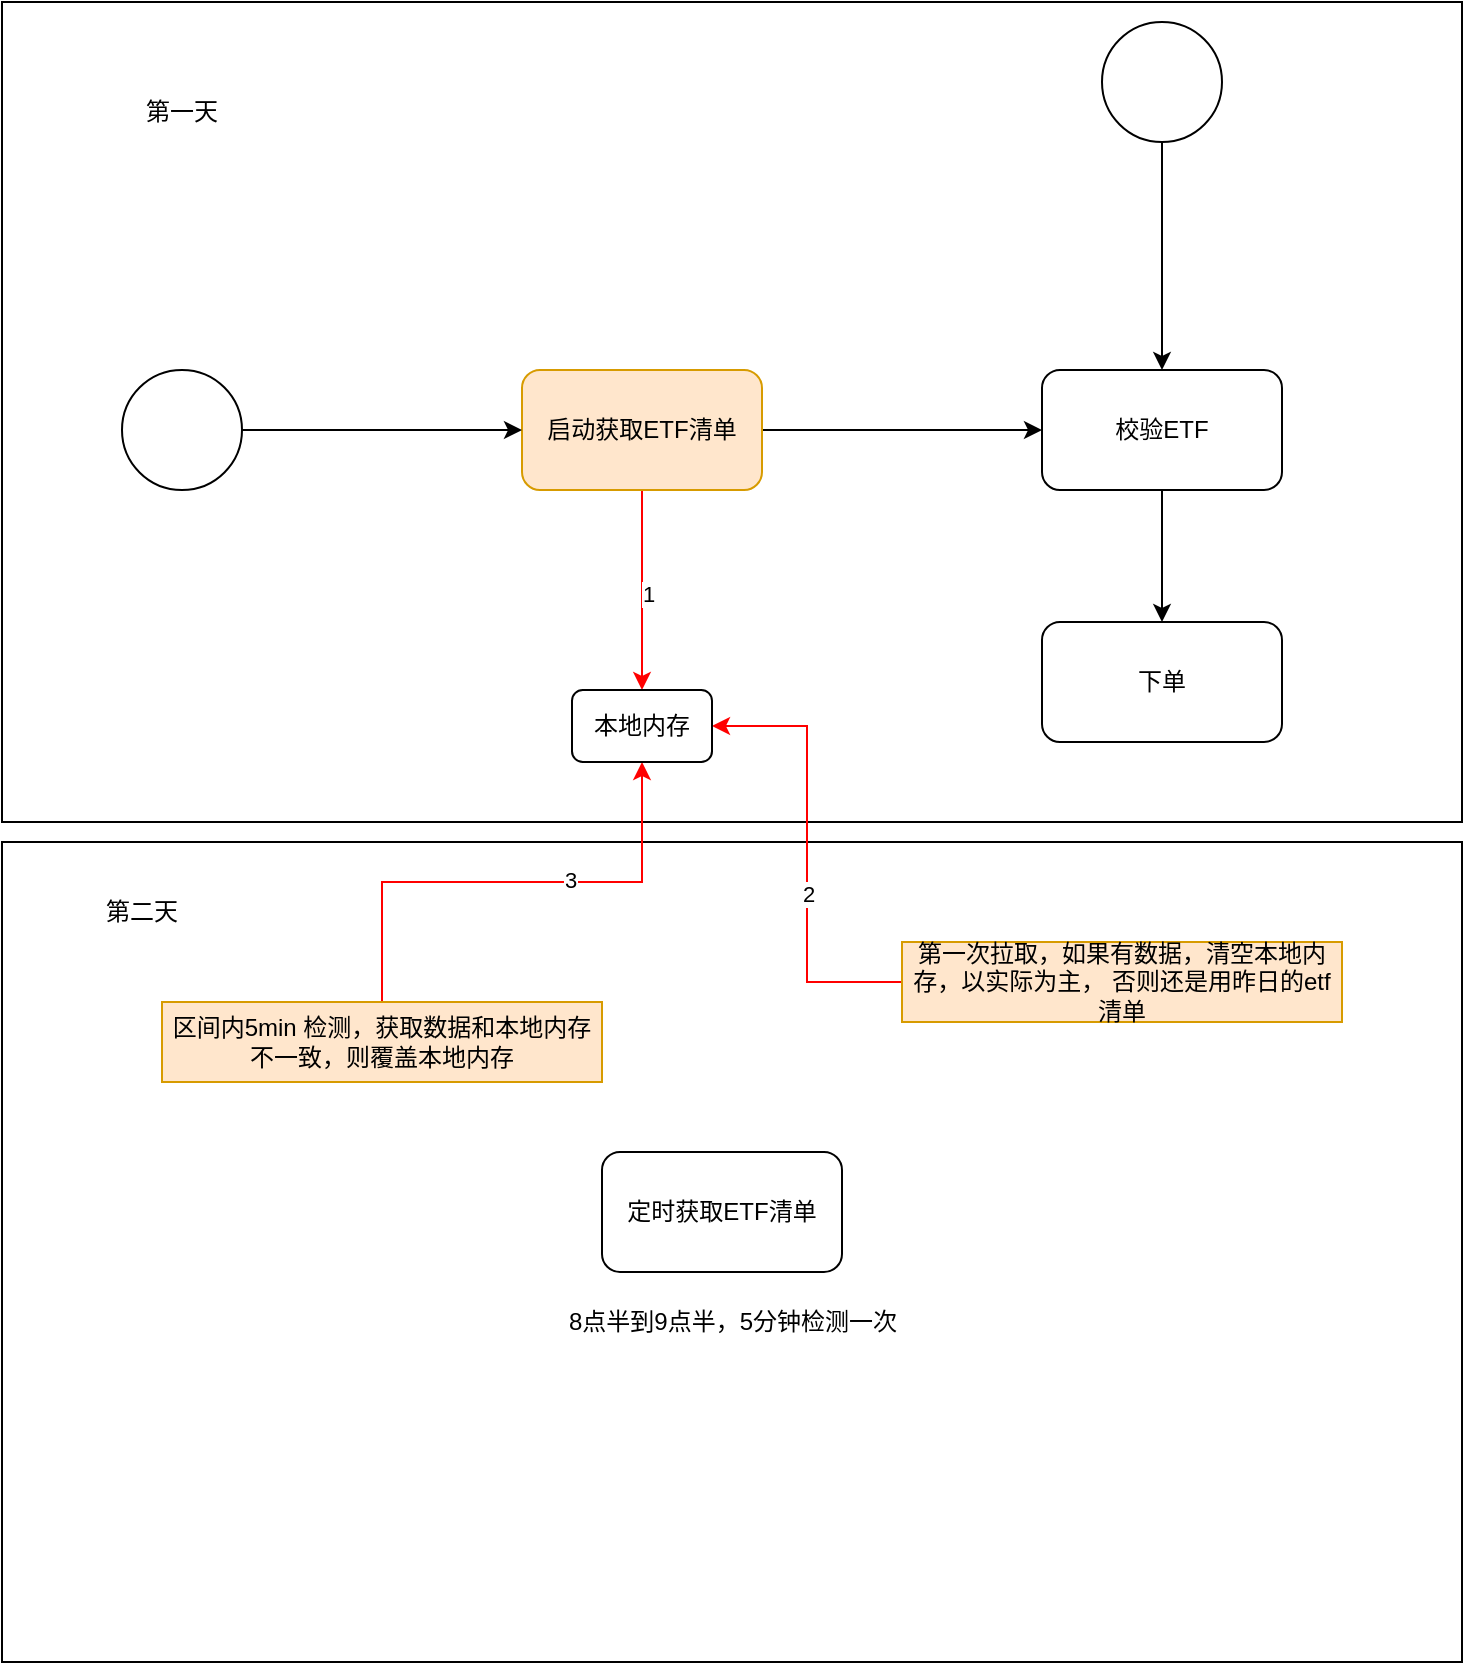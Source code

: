 <mxfile version="26.1.1">
  <diagram name="第 1 页" id="V3nvNkLw-sUNxJkZc5XZ">
    <mxGraphModel dx="1434" dy="833" grid="1" gridSize="10" guides="1" tooltips="1" connect="1" arrows="1" fold="1" page="1" pageScale="1" pageWidth="1169" pageHeight="827" math="0" shadow="0">
      <root>
        <mxCell id="0" />
        <mxCell id="1" parent="0" />
        <mxCell id="VIO2naygKmXkEl6lmRrt-22" value="" style="rounded=0;whiteSpace=wrap;html=1;" vertex="1" parent="1">
          <mxGeometry x="250" y="490" width="730" height="410" as="geometry" />
        </mxCell>
        <mxCell id="VIO2naygKmXkEl6lmRrt-20" value="√=" style="rounded=0;whiteSpace=wrap;html=1;" vertex="1" parent="1">
          <mxGeometry x="250" y="70" width="730" height="410" as="geometry" />
        </mxCell>
        <mxCell id="VIO2naygKmXkEl6lmRrt-1" value="定时获取ETF清单" style="rounded=1;whiteSpace=wrap;html=1;direction=west;" vertex="1" parent="1">
          <mxGeometry x="550" y="645" width="120" height="60" as="geometry" />
        </mxCell>
        <mxCell id="VIO2naygKmXkEl6lmRrt-4" value="8点半到9点半，5分钟检测一次" style="text;html=1;align=center;verticalAlign=middle;resizable=0;points=[];autosize=1;strokeColor=none;fillColor=none;" vertex="1" parent="1">
          <mxGeometry x="520" y="715" width="190" height="30" as="geometry" />
        </mxCell>
        <mxCell id="VIO2naygKmXkEl6lmRrt-11" style="edgeStyle=orthogonalEdgeStyle;rounded=0;orthogonalLoop=1;jettySize=auto;html=1;exitX=0.5;exitY=1;exitDx=0;exitDy=0;" edge="1" parent="1" source="VIO2naygKmXkEl6lmRrt-5" target="VIO2naygKmXkEl6lmRrt-7">
          <mxGeometry relative="1" as="geometry" />
        </mxCell>
        <mxCell id="VIO2naygKmXkEl6lmRrt-5" value="校验ETF" style="whiteSpace=wrap;html=1;rounded=1;" vertex="1" parent="1">
          <mxGeometry x="770" y="254" width="120" height="60" as="geometry" />
        </mxCell>
        <mxCell id="VIO2naygKmXkEl6lmRrt-7" value="下单" style="whiteSpace=wrap;html=1;rounded=1;" vertex="1" parent="1">
          <mxGeometry x="770" y="380" width="120" height="60" as="geometry" />
        </mxCell>
        <mxCell id="VIO2naygKmXkEl6lmRrt-10" style="edgeStyle=orthogonalEdgeStyle;rounded=0;orthogonalLoop=1;jettySize=auto;html=1;" edge="1" parent="1" source="VIO2naygKmXkEl6lmRrt-9" target="VIO2naygKmXkEl6lmRrt-5">
          <mxGeometry relative="1" as="geometry" />
        </mxCell>
        <mxCell id="VIO2naygKmXkEl6lmRrt-9" value="" style="ellipse;whiteSpace=wrap;html=1;aspect=fixed;" vertex="1" parent="1">
          <mxGeometry x="800" y="80" width="60" height="60" as="geometry" />
        </mxCell>
        <mxCell id="VIO2naygKmXkEl6lmRrt-17" style="edgeStyle=orthogonalEdgeStyle;rounded=0;orthogonalLoop=1;jettySize=auto;html=1;" edge="1" parent="1" source="VIO2naygKmXkEl6lmRrt-14" target="VIO2naygKmXkEl6lmRrt-5">
          <mxGeometry relative="1" as="geometry" />
        </mxCell>
        <mxCell id="VIO2naygKmXkEl6lmRrt-35" style="edgeStyle=orthogonalEdgeStyle;rounded=0;orthogonalLoop=1;jettySize=auto;html=1;exitX=0.5;exitY=1;exitDx=0;exitDy=0;entryX=0.5;entryY=0;entryDx=0;entryDy=0;strokeColor=#FF0000;" edge="1" parent="1" source="VIO2naygKmXkEl6lmRrt-14" target="VIO2naygKmXkEl6lmRrt-34">
          <mxGeometry relative="1" as="geometry" />
        </mxCell>
        <mxCell id="VIO2naygKmXkEl6lmRrt-36" value="1" style="edgeLabel;html=1;align=center;verticalAlign=middle;resizable=0;points=[];" vertex="1" connectable="0" parent="VIO2naygKmXkEl6lmRrt-35">
          <mxGeometry x="0.04" y="3" relative="1" as="geometry">
            <mxPoint as="offset" />
          </mxGeometry>
        </mxCell>
        <mxCell id="VIO2naygKmXkEl6lmRrt-14" value="启动获取ETF清单" style="rounded=1;whiteSpace=wrap;html=1;fillColor=#ffe6cc;strokeColor=#d79b00;" vertex="1" parent="1">
          <mxGeometry x="510" y="254" width="120" height="60" as="geometry" />
        </mxCell>
        <mxCell id="VIO2naygKmXkEl6lmRrt-16" style="edgeStyle=orthogonalEdgeStyle;rounded=0;orthogonalLoop=1;jettySize=auto;html=1;" edge="1" parent="1" source="VIO2naygKmXkEl6lmRrt-15" target="VIO2naygKmXkEl6lmRrt-14">
          <mxGeometry relative="1" as="geometry" />
        </mxCell>
        <mxCell id="VIO2naygKmXkEl6lmRrt-15" value="" style="ellipse;whiteSpace=wrap;html=1;aspect=fixed;" vertex="1" parent="1">
          <mxGeometry x="310" y="254" width="60" height="60" as="geometry" />
        </mxCell>
        <mxCell id="VIO2naygKmXkEl6lmRrt-21" value="第一天" style="text;html=1;align=center;verticalAlign=middle;whiteSpace=wrap;rounded=0;" vertex="1" parent="1">
          <mxGeometry x="310" y="110" width="60" height="30" as="geometry" />
        </mxCell>
        <mxCell id="VIO2naygKmXkEl6lmRrt-23" value="第二天" style="text;html=1;align=center;verticalAlign=middle;whiteSpace=wrap;rounded=0;" vertex="1" parent="1">
          <mxGeometry x="290" y="510" width="60" height="30" as="geometry" />
        </mxCell>
        <mxCell id="VIO2naygKmXkEl6lmRrt-37" style="edgeStyle=orthogonalEdgeStyle;rounded=0;orthogonalLoop=1;jettySize=auto;html=1;exitX=0;exitY=0.5;exitDx=0;exitDy=0;entryX=1;entryY=0.5;entryDx=0;entryDy=0;strokeColor=#FF0000;" edge="1" parent="1" source="VIO2naygKmXkEl6lmRrt-30" target="VIO2naygKmXkEl6lmRrt-34">
          <mxGeometry relative="1" as="geometry" />
        </mxCell>
        <mxCell id="VIO2naygKmXkEl6lmRrt-39" value="2" style="edgeLabel;html=1;align=center;verticalAlign=middle;resizable=0;points=[];" vertex="1" connectable="0" parent="VIO2naygKmXkEl6lmRrt-37">
          <mxGeometry x="-0.17" y="1" relative="1" as="geometry">
            <mxPoint x="1" y="1" as="offset" />
          </mxGeometry>
        </mxCell>
        <mxCell id="VIO2naygKmXkEl6lmRrt-30" value="第一次拉取，如果有数据，清空本地内存，以实际为主， 否则还是用昨日的etf清单" style="text;html=1;align=center;verticalAlign=middle;whiteSpace=wrap;rounded=0;fillColor=#ffe6cc;strokeColor=#d79b00;" vertex="1" parent="1">
          <mxGeometry x="700" y="540" width="220" height="40" as="geometry" />
        </mxCell>
        <mxCell id="VIO2naygKmXkEl6lmRrt-38" style="edgeStyle=orthogonalEdgeStyle;rounded=0;orthogonalLoop=1;jettySize=auto;html=1;strokeColor=#FF0000;" edge="1" parent="1" source="VIO2naygKmXkEl6lmRrt-31" target="VIO2naygKmXkEl6lmRrt-34">
          <mxGeometry relative="1" as="geometry" />
        </mxCell>
        <mxCell id="VIO2naygKmXkEl6lmRrt-40" value="3" style="edgeLabel;html=1;align=center;verticalAlign=middle;resizable=0;points=[];" vertex="1" connectable="0" parent="VIO2naygKmXkEl6lmRrt-38">
          <mxGeometry x="0.232" y="1" relative="1" as="geometry">
            <mxPoint as="offset" />
          </mxGeometry>
        </mxCell>
        <mxCell id="VIO2naygKmXkEl6lmRrt-31" value="区间内5min 检测，获取数据和本地内存不一致，则覆盖本地内存" style="text;html=1;align=center;verticalAlign=middle;whiteSpace=wrap;rounded=0;fillColor=#ffe6cc;strokeColor=#d79b00;" vertex="1" parent="1">
          <mxGeometry x="330" y="570" width="220" height="40" as="geometry" />
        </mxCell>
        <mxCell id="VIO2naygKmXkEl6lmRrt-34" value="本地内存" style="rounded=1;whiteSpace=wrap;html=1;" vertex="1" parent="1">
          <mxGeometry x="535" y="414" width="70" height="36" as="geometry" />
        </mxCell>
      </root>
    </mxGraphModel>
  </diagram>
</mxfile>
